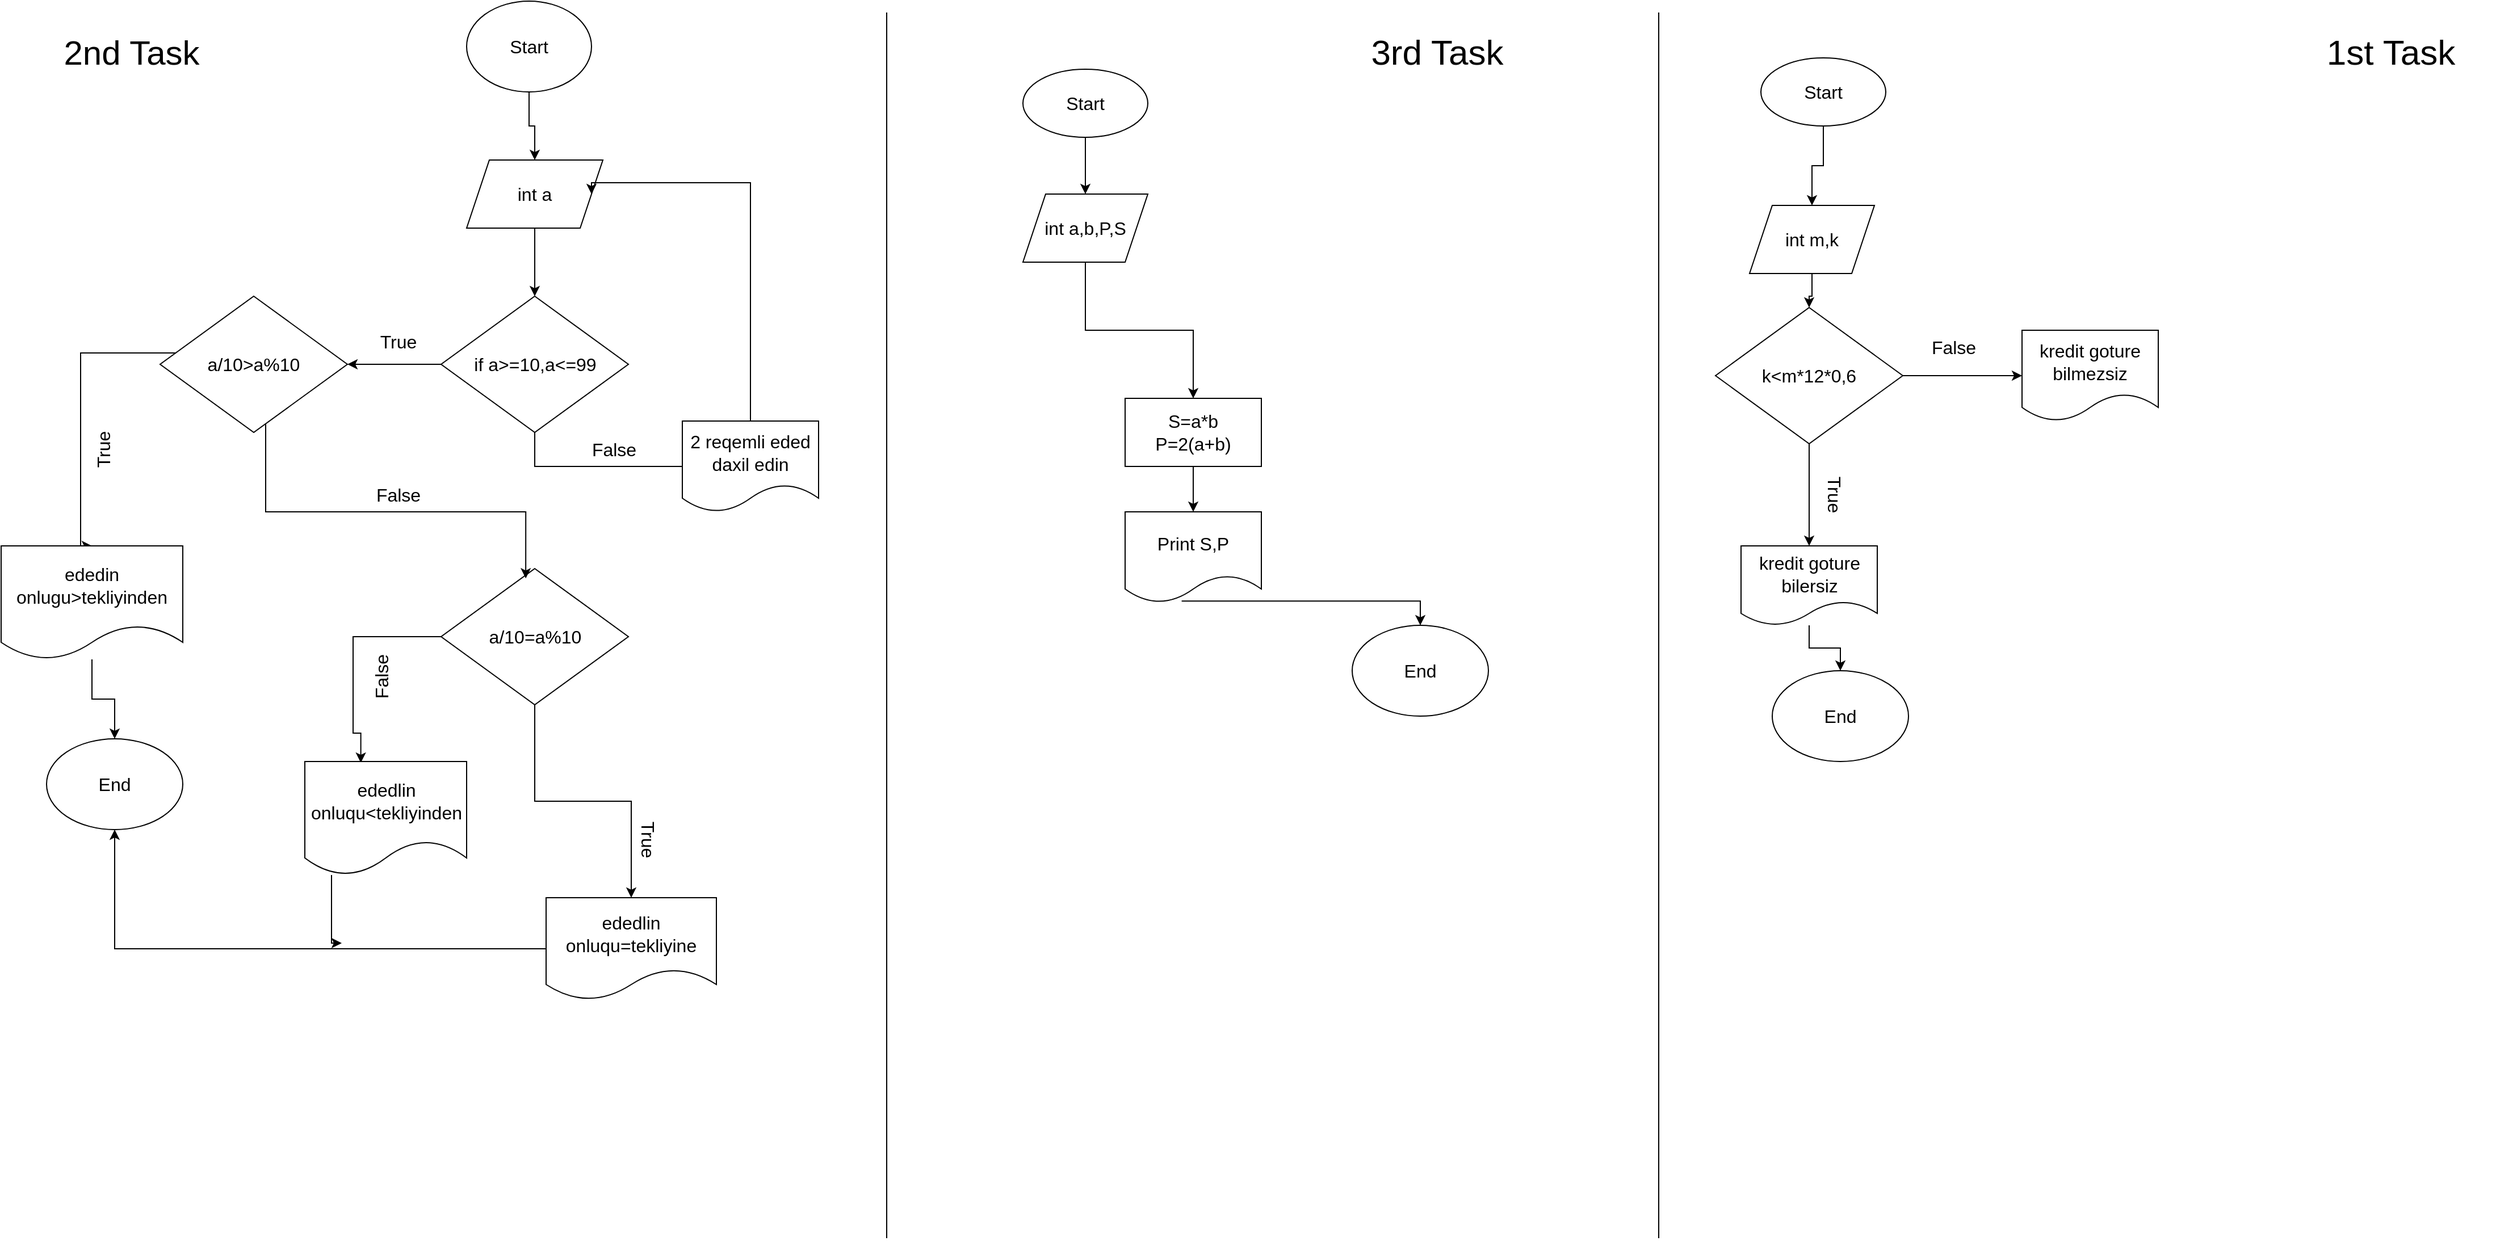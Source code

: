 <mxfile version="24.0.2" type="device">
  <diagram id="C5RBs43oDa-KdzZeNtuy" name="Page-1">
    <mxGraphModel dx="4897" dy="2173" grid="1" gridSize="10" guides="1" tooltips="1" connect="1" arrows="1" fold="1" page="1" pageScale="1" pageWidth="827" pageHeight="1169" math="0" shadow="0">
      <root>
        <mxCell id="WIyWlLk6GJQsqaUBKTNV-0" />
        <mxCell id="WIyWlLk6GJQsqaUBKTNV-1" parent="WIyWlLk6GJQsqaUBKTNV-0" />
        <mxCell id="RhxcYOBsnrcNaUZTfR1e-8" style="edgeStyle=orthogonalEdgeStyle;rounded=0;orthogonalLoop=1;jettySize=auto;html=1;entryX=0.5;entryY=0;entryDx=0;entryDy=0;fontSize=16;" edge="1" parent="WIyWlLk6GJQsqaUBKTNV-1" source="RhxcYOBsnrcNaUZTfR1e-0" target="RhxcYOBsnrcNaUZTfR1e-3">
          <mxGeometry relative="1" as="geometry" />
        </mxCell>
        <mxCell id="RhxcYOBsnrcNaUZTfR1e-0" value="Start" style="ellipse;whiteSpace=wrap;html=1;fontSize=16;" vertex="1" parent="WIyWlLk6GJQsqaUBKTNV-1">
          <mxGeometry x="120" y="80" width="110" height="60" as="geometry" />
        </mxCell>
        <mxCell id="RhxcYOBsnrcNaUZTfR1e-6" style="edgeStyle=orthogonalEdgeStyle;rounded=0;orthogonalLoop=1;jettySize=auto;html=1;fontSize=16;" edge="1" parent="WIyWlLk6GJQsqaUBKTNV-1" source="RhxcYOBsnrcNaUZTfR1e-1" target="RhxcYOBsnrcNaUZTfR1e-5">
          <mxGeometry relative="1" as="geometry" />
        </mxCell>
        <mxCell id="RhxcYOBsnrcNaUZTfR1e-1" value="S=a*b&lt;div style=&quot;font-size: 16px;&quot;&gt;P=2(a+b)&lt;/div&gt;" style="rounded=0;whiteSpace=wrap;html=1;fontSize=16;" vertex="1" parent="WIyWlLk6GJQsqaUBKTNV-1">
          <mxGeometry x="210" y="370" width="120" height="60" as="geometry" />
        </mxCell>
        <mxCell id="RhxcYOBsnrcNaUZTfR1e-2" value="End" style="ellipse;whiteSpace=wrap;html=1;fontSize=16;" vertex="1" parent="WIyWlLk6GJQsqaUBKTNV-1">
          <mxGeometry x="410" y="570" width="120" height="80" as="geometry" />
        </mxCell>
        <mxCell id="RhxcYOBsnrcNaUZTfR1e-3" value="int a,b,P,S" style="shape=parallelogram;perimeter=parallelogramPerimeter;whiteSpace=wrap;html=1;fixedSize=1;fontSize=16;" vertex="1" parent="WIyWlLk6GJQsqaUBKTNV-1">
          <mxGeometry x="120" y="190" width="110" height="60" as="geometry" />
        </mxCell>
        <mxCell id="RhxcYOBsnrcNaUZTfR1e-7" style="edgeStyle=orthogonalEdgeStyle;rounded=0;orthogonalLoop=1;jettySize=auto;html=1;exitX=0.415;exitY=0.983;exitDx=0;exitDy=0;exitPerimeter=0;fontSize=16;" edge="1" parent="WIyWlLk6GJQsqaUBKTNV-1" source="RhxcYOBsnrcNaUZTfR1e-5" target="RhxcYOBsnrcNaUZTfR1e-2">
          <mxGeometry relative="1" as="geometry" />
        </mxCell>
        <mxCell id="RhxcYOBsnrcNaUZTfR1e-5" value="Print S,P" style="shape=document;whiteSpace=wrap;html=1;boundedLbl=1;fontSize=16;" vertex="1" parent="WIyWlLk6GJQsqaUBKTNV-1">
          <mxGeometry x="210" y="470" width="120" height="80" as="geometry" />
        </mxCell>
        <mxCell id="RhxcYOBsnrcNaUZTfR1e-9" style="edgeStyle=orthogonalEdgeStyle;rounded=0;orthogonalLoop=1;jettySize=auto;html=1;fontSize=16;" edge="1" parent="WIyWlLk6GJQsqaUBKTNV-1" source="RhxcYOBsnrcNaUZTfR1e-3" target="RhxcYOBsnrcNaUZTfR1e-1">
          <mxGeometry relative="1" as="geometry" />
        </mxCell>
        <mxCell id="RhxcYOBsnrcNaUZTfR1e-12" style="edgeStyle=orthogonalEdgeStyle;rounded=0;orthogonalLoop=1;jettySize=auto;html=1;entryX=0.5;entryY=0;entryDx=0;entryDy=0;fontSize=16;" edge="1" parent="WIyWlLk6GJQsqaUBKTNV-1" source="RhxcYOBsnrcNaUZTfR1e-10" target="RhxcYOBsnrcNaUZTfR1e-11">
          <mxGeometry relative="1" as="geometry" />
        </mxCell>
        <mxCell id="RhxcYOBsnrcNaUZTfR1e-10" value="Start" style="ellipse;whiteSpace=wrap;html=1;fontSize=16;" vertex="1" parent="WIyWlLk6GJQsqaUBKTNV-1">
          <mxGeometry x="-370" y="20" width="110" height="80" as="geometry" />
        </mxCell>
        <mxCell id="RhxcYOBsnrcNaUZTfR1e-11" value="int a" style="shape=parallelogram;perimeter=parallelogramPerimeter;whiteSpace=wrap;html=1;fixedSize=1;fontSize=16;" vertex="1" parent="WIyWlLk6GJQsqaUBKTNV-1">
          <mxGeometry x="-370" y="160" width="120" height="60" as="geometry" />
        </mxCell>
        <mxCell id="RhxcYOBsnrcNaUZTfR1e-16" style="edgeStyle=orthogonalEdgeStyle;rounded=0;orthogonalLoop=1;jettySize=auto;html=1;entryX=0.5;entryY=0;entryDx=0;entryDy=0;fontSize=16;" edge="1" parent="WIyWlLk6GJQsqaUBKTNV-1" source="RhxcYOBsnrcNaUZTfR1e-13" target="RhxcYOBsnrcNaUZTfR1e-15">
          <mxGeometry relative="1" as="geometry">
            <Array as="points">
              <mxPoint x="-310" y="430" />
              <mxPoint x="-120" y="430" />
            </Array>
          </mxGeometry>
        </mxCell>
        <mxCell id="RhxcYOBsnrcNaUZTfR1e-37" style="edgeStyle=orthogonalEdgeStyle;rounded=0;orthogonalLoop=1;jettySize=auto;html=1;exitX=0;exitY=0.5;exitDx=0;exitDy=0;entryX=1;entryY=0.5;entryDx=0;entryDy=0;fontSize=16;" edge="1" parent="WIyWlLk6GJQsqaUBKTNV-1" source="RhxcYOBsnrcNaUZTfR1e-13" target="RhxcYOBsnrcNaUZTfR1e-36">
          <mxGeometry relative="1" as="geometry" />
        </mxCell>
        <mxCell id="RhxcYOBsnrcNaUZTfR1e-13" value="if a&amp;gt;=10,a&amp;lt;=99" style="rhombus;whiteSpace=wrap;html=1;fontSize=16;" vertex="1" parent="WIyWlLk6GJQsqaUBKTNV-1">
          <mxGeometry x="-392.5" y="280" width="165" height="120" as="geometry" />
        </mxCell>
        <mxCell id="RhxcYOBsnrcNaUZTfR1e-14" style="edgeStyle=orthogonalEdgeStyle;rounded=0;orthogonalLoop=1;jettySize=auto;html=1;entryX=0.5;entryY=0;entryDx=0;entryDy=0;fontSize=16;" edge="1" parent="WIyWlLk6GJQsqaUBKTNV-1" source="RhxcYOBsnrcNaUZTfR1e-11" target="RhxcYOBsnrcNaUZTfR1e-13">
          <mxGeometry relative="1" as="geometry" />
        </mxCell>
        <mxCell id="RhxcYOBsnrcNaUZTfR1e-53" style="edgeStyle=orthogonalEdgeStyle;rounded=0;orthogonalLoop=1;jettySize=auto;html=1;entryX=1;entryY=0.5;entryDx=0;entryDy=0;fontSize=16;" edge="1" parent="WIyWlLk6GJQsqaUBKTNV-1" source="RhxcYOBsnrcNaUZTfR1e-15" target="RhxcYOBsnrcNaUZTfR1e-11">
          <mxGeometry relative="1" as="geometry">
            <Array as="points">
              <mxPoint x="-120" y="180" />
              <mxPoint x="-260" y="180" />
            </Array>
          </mxGeometry>
        </mxCell>
        <mxCell id="RhxcYOBsnrcNaUZTfR1e-15" value="2 reqemli eded daxil edin" style="shape=document;whiteSpace=wrap;html=1;boundedLbl=1;fontSize=16;" vertex="1" parent="WIyWlLk6GJQsqaUBKTNV-1">
          <mxGeometry x="-180" y="390" width="120" height="80" as="geometry" />
        </mxCell>
        <mxCell id="RhxcYOBsnrcNaUZTfR1e-18" value="False" style="text;html=1;align=center;verticalAlign=middle;whiteSpace=wrap;rounded=0;fontSize=16;" vertex="1" parent="WIyWlLk6GJQsqaUBKTNV-1">
          <mxGeometry x="-270" y="400" width="60" height="30" as="geometry" />
        </mxCell>
        <mxCell id="RhxcYOBsnrcNaUZTfR1e-29" style="edgeStyle=orthogonalEdgeStyle;rounded=0;orthogonalLoop=1;jettySize=auto;html=1;fontSize=16;" edge="1" parent="WIyWlLk6GJQsqaUBKTNV-1" source="RhxcYOBsnrcNaUZTfR1e-21" target="RhxcYOBsnrcNaUZTfR1e-26">
          <mxGeometry relative="1" as="geometry" />
        </mxCell>
        <mxCell id="RhxcYOBsnrcNaUZTfR1e-21" value="int m,k" style="shape=parallelogram;perimeter=parallelogramPerimeter;whiteSpace=wrap;html=1;fixedSize=1;fontSize=16;" vertex="1" parent="WIyWlLk6GJQsqaUBKTNV-1">
          <mxGeometry x="760" y="200" width="110" height="60" as="geometry" />
        </mxCell>
        <mxCell id="RhxcYOBsnrcNaUZTfR1e-22" value="Start" style="ellipse;whiteSpace=wrap;html=1;fontSize=16;" vertex="1" parent="WIyWlLk6GJQsqaUBKTNV-1">
          <mxGeometry x="770" y="70" width="110" height="60" as="geometry" />
        </mxCell>
        <mxCell id="RhxcYOBsnrcNaUZTfR1e-23" value="End" style="ellipse;whiteSpace=wrap;html=1;fontSize=16;" vertex="1" parent="WIyWlLk6GJQsqaUBKTNV-1">
          <mxGeometry x="780" y="610" width="120" height="80" as="geometry" />
        </mxCell>
        <mxCell id="RhxcYOBsnrcNaUZTfR1e-24" value="kredit goture bilmezsiz" style="shape=document;whiteSpace=wrap;html=1;boundedLbl=1;fontSize=16;" vertex="1" parent="WIyWlLk6GJQsqaUBKTNV-1">
          <mxGeometry x="1000" y="310" width="120" height="80" as="geometry" />
        </mxCell>
        <mxCell id="RhxcYOBsnrcNaUZTfR1e-25" style="edgeStyle=orthogonalEdgeStyle;rounded=0;orthogonalLoop=1;jettySize=auto;html=1;entryX=0.5;entryY=0;entryDx=0;entryDy=0;fontSize=16;" edge="1" parent="WIyWlLk6GJQsqaUBKTNV-1" source="RhxcYOBsnrcNaUZTfR1e-22" target="RhxcYOBsnrcNaUZTfR1e-21">
          <mxGeometry relative="1" as="geometry" />
        </mxCell>
        <mxCell id="RhxcYOBsnrcNaUZTfR1e-28" style="edgeStyle=orthogonalEdgeStyle;rounded=0;orthogonalLoop=1;jettySize=auto;html=1;fontSize=16;" edge="1" parent="WIyWlLk6GJQsqaUBKTNV-1" source="RhxcYOBsnrcNaUZTfR1e-26" target="RhxcYOBsnrcNaUZTfR1e-27">
          <mxGeometry relative="1" as="geometry" />
        </mxCell>
        <mxCell id="RhxcYOBsnrcNaUZTfR1e-31" style="edgeStyle=orthogonalEdgeStyle;rounded=0;orthogonalLoop=1;jettySize=auto;html=1;fontSize=16;" edge="1" parent="WIyWlLk6GJQsqaUBKTNV-1" source="RhxcYOBsnrcNaUZTfR1e-26" target="RhxcYOBsnrcNaUZTfR1e-24">
          <mxGeometry relative="1" as="geometry" />
        </mxCell>
        <mxCell id="RhxcYOBsnrcNaUZTfR1e-26" value="k&amp;lt;m*12*0,6" style="rhombus;whiteSpace=wrap;html=1;fontSize=16;" vertex="1" parent="WIyWlLk6GJQsqaUBKTNV-1">
          <mxGeometry x="730" y="290" width="165" height="120" as="geometry" />
        </mxCell>
        <mxCell id="RhxcYOBsnrcNaUZTfR1e-30" style="edgeStyle=orthogonalEdgeStyle;rounded=0;orthogonalLoop=1;jettySize=auto;html=1;fontSize=16;" edge="1" parent="WIyWlLk6GJQsqaUBKTNV-1" source="RhxcYOBsnrcNaUZTfR1e-27" target="RhxcYOBsnrcNaUZTfR1e-23">
          <mxGeometry relative="1" as="geometry" />
        </mxCell>
        <mxCell id="RhxcYOBsnrcNaUZTfR1e-27" value="kredit goture bilersiz" style="shape=document;whiteSpace=wrap;html=1;boundedLbl=1;fontSize=16;" vertex="1" parent="WIyWlLk6GJQsqaUBKTNV-1">
          <mxGeometry x="752.5" y="500" width="120" height="70" as="geometry" />
        </mxCell>
        <mxCell id="RhxcYOBsnrcNaUZTfR1e-32" value="False" style="text;html=1;align=center;verticalAlign=middle;whiteSpace=wrap;rounded=0;fontSize=16;" vertex="1" parent="WIyWlLk6GJQsqaUBKTNV-1">
          <mxGeometry x="910" y="310" width="60" height="30" as="geometry" />
        </mxCell>
        <mxCell id="RhxcYOBsnrcNaUZTfR1e-33" value="True" style="text;html=1;align=center;verticalAlign=middle;whiteSpace=wrap;rounded=0;rotation=90;fontSize=16;" vertex="1" parent="WIyWlLk6GJQsqaUBKTNV-1">
          <mxGeometry x="805" y="440" width="60" height="30" as="geometry" />
        </mxCell>
        <mxCell id="RhxcYOBsnrcNaUZTfR1e-65" style="edgeStyle=orthogonalEdgeStyle;rounded=0;orthogonalLoop=1;jettySize=auto;html=1;entryX=0.5;entryY=0;entryDx=0;entryDy=0;fontSize=16;" edge="1" parent="WIyWlLk6GJQsqaUBKTNV-1" source="RhxcYOBsnrcNaUZTfR1e-36" target="RhxcYOBsnrcNaUZTfR1e-40">
          <mxGeometry relative="1" as="geometry">
            <Array as="points">
              <mxPoint x="-710" y="330" />
              <mxPoint x="-710" y="500" />
            </Array>
          </mxGeometry>
        </mxCell>
        <mxCell id="RhxcYOBsnrcNaUZTfR1e-36" value="a/10&amp;gt;a%10" style="rhombus;whiteSpace=wrap;html=1;fontSize=16;" vertex="1" parent="WIyWlLk6GJQsqaUBKTNV-1">
          <mxGeometry x="-640" y="280" width="165" height="120" as="geometry" />
        </mxCell>
        <mxCell id="RhxcYOBsnrcNaUZTfR1e-38" value="True" style="text;html=1;align=center;verticalAlign=middle;whiteSpace=wrap;rounded=0;fontSize=16;" vertex="1" parent="WIyWlLk6GJQsqaUBKTNV-1">
          <mxGeometry x="-460" y="305" width="60" height="30" as="geometry" />
        </mxCell>
        <mxCell id="RhxcYOBsnrcNaUZTfR1e-46" style="edgeStyle=orthogonalEdgeStyle;rounded=0;orthogonalLoop=1;jettySize=auto;html=1;fontSize=16;" edge="1" parent="WIyWlLk6GJQsqaUBKTNV-1" source="RhxcYOBsnrcNaUZTfR1e-40" target="RhxcYOBsnrcNaUZTfR1e-45">
          <mxGeometry relative="1" as="geometry" />
        </mxCell>
        <mxCell id="RhxcYOBsnrcNaUZTfR1e-40" value="ededin onlugu&amp;gt;tekliyinden" style="shape=document;whiteSpace=wrap;html=1;boundedLbl=1;fontSize=16;" vertex="1" parent="WIyWlLk6GJQsqaUBKTNV-1">
          <mxGeometry x="-780" y="500" width="160" height="100" as="geometry" />
        </mxCell>
        <mxCell id="RhxcYOBsnrcNaUZTfR1e-41" value="True" style="text;html=1;align=center;verticalAlign=middle;whiteSpace=wrap;rounded=0;rotation=-90;fontSize=16;" vertex="1" parent="WIyWlLk6GJQsqaUBKTNV-1">
          <mxGeometry x="-720" y="400" width="60" height="30" as="geometry" />
        </mxCell>
        <mxCell id="RhxcYOBsnrcNaUZTfR1e-43" value="False" style="text;html=1;align=center;verticalAlign=middle;whiteSpace=wrap;rounded=0;rotation=0;fontSize=16;" vertex="1" parent="WIyWlLk6GJQsqaUBKTNV-1">
          <mxGeometry x="-460" y="440" width="60" height="30" as="geometry" />
        </mxCell>
        <mxCell id="RhxcYOBsnrcNaUZTfR1e-45" value="End" style="ellipse;whiteSpace=wrap;html=1;fontSize=16;" vertex="1" parent="WIyWlLk6GJQsqaUBKTNV-1">
          <mxGeometry x="-740" y="670" width="120" height="80" as="geometry" />
        </mxCell>
        <mxCell id="RhxcYOBsnrcNaUZTfR1e-52" style="edgeStyle=orthogonalEdgeStyle;rounded=0;orthogonalLoop=1;jettySize=auto;html=1;entryX=0.5;entryY=1;entryDx=0;entryDy=0;fontSize=16;" edge="1" parent="WIyWlLk6GJQsqaUBKTNV-1" source="RhxcYOBsnrcNaUZTfR1e-47" target="RhxcYOBsnrcNaUZTfR1e-45">
          <mxGeometry relative="1" as="geometry" />
        </mxCell>
        <mxCell id="RhxcYOBsnrcNaUZTfR1e-47" value="ededlin&lt;div style=&quot;font-size: 16px;&quot;&gt;onluqu=tekliyine&lt;/div&gt;" style="shape=document;whiteSpace=wrap;html=1;boundedLbl=1;fontSize=16;" vertex="1" parent="WIyWlLk6GJQsqaUBKTNV-1">
          <mxGeometry x="-300" y="810" width="150" height="90" as="geometry" />
        </mxCell>
        <mxCell id="RhxcYOBsnrcNaUZTfR1e-50" style="edgeStyle=orthogonalEdgeStyle;rounded=0;orthogonalLoop=1;jettySize=auto;html=1;entryX=0.5;entryY=0;entryDx=0;entryDy=0;fontSize=16;" edge="1" parent="WIyWlLk6GJQsqaUBKTNV-1" source="RhxcYOBsnrcNaUZTfR1e-48" target="RhxcYOBsnrcNaUZTfR1e-47">
          <mxGeometry relative="1" as="geometry">
            <mxPoint x="-240" y="730.0" as="sourcePoint" />
          </mxGeometry>
        </mxCell>
        <mxCell id="RhxcYOBsnrcNaUZTfR1e-75" style="edgeStyle=orthogonalEdgeStyle;rounded=0;orthogonalLoop=1;jettySize=auto;html=1;entryX=0.346;entryY=0.011;entryDx=0;entryDy=0;entryPerimeter=0;fontSize=16;" edge="1" parent="WIyWlLk6GJQsqaUBKTNV-1" source="RhxcYOBsnrcNaUZTfR1e-48" target="RhxcYOBsnrcNaUZTfR1e-57">
          <mxGeometry relative="1" as="geometry">
            <mxPoint x="-470" y="680.0" as="targetPoint" />
            <Array as="points">
              <mxPoint x="-470" y="580" />
              <mxPoint x="-470" y="665" />
            </Array>
          </mxGeometry>
        </mxCell>
        <mxCell id="RhxcYOBsnrcNaUZTfR1e-48" value="a/10=a%10" style="rhombus;whiteSpace=wrap;html=1;fontSize=16;" vertex="1" parent="WIyWlLk6GJQsqaUBKTNV-1">
          <mxGeometry x="-392.5" y="520" width="165" height="120" as="geometry" />
        </mxCell>
        <mxCell id="RhxcYOBsnrcNaUZTfR1e-49" style="edgeStyle=orthogonalEdgeStyle;rounded=0;orthogonalLoop=1;jettySize=auto;html=1;entryX=0.452;entryY=0.072;entryDx=0;entryDy=0;entryPerimeter=0;fontSize=16;" edge="1" parent="WIyWlLk6GJQsqaUBKTNV-1" source="RhxcYOBsnrcNaUZTfR1e-36" target="RhxcYOBsnrcNaUZTfR1e-48">
          <mxGeometry relative="1" as="geometry">
            <Array as="points">
              <mxPoint x="-547" y="470" />
              <mxPoint x="-318" y="470" />
            </Array>
          </mxGeometry>
        </mxCell>
        <mxCell id="RhxcYOBsnrcNaUZTfR1e-51" value="True" style="text;html=1;align=center;verticalAlign=middle;whiteSpace=wrap;rounded=0;rotation=90;fontSize=16;" vertex="1" parent="WIyWlLk6GJQsqaUBKTNV-1">
          <mxGeometry x="-240" y="744" width="60" height="30" as="geometry" />
        </mxCell>
        <mxCell id="RhxcYOBsnrcNaUZTfR1e-60" style="edgeStyle=orthogonalEdgeStyle;rounded=0;orthogonalLoop=1;jettySize=auto;html=1;fontSize=16;" edge="1" parent="WIyWlLk6GJQsqaUBKTNV-1" source="RhxcYOBsnrcNaUZTfR1e-57">
          <mxGeometry relative="1" as="geometry">
            <mxPoint x="-480" y="850" as="targetPoint" />
            <Array as="points">
              <mxPoint x="-512" y="720" />
              <mxPoint x="-489" y="720" />
              <mxPoint x="-489" y="740" />
            </Array>
          </mxGeometry>
        </mxCell>
        <mxCell id="RhxcYOBsnrcNaUZTfR1e-57" value="ededlin&lt;div style=&quot;font-size: 16px;&quot;&gt;onluqu&amp;lt;tekliyinden&lt;/div&gt;" style="shape=document;whiteSpace=wrap;html=1;boundedLbl=1;fontSize=16;" vertex="1" parent="WIyWlLk6GJQsqaUBKTNV-1">
          <mxGeometry x="-512.5" y="690" width="142.5" height="100" as="geometry" />
        </mxCell>
        <mxCell id="RhxcYOBsnrcNaUZTfR1e-62" value="False" style="text;html=1;align=center;verticalAlign=middle;whiteSpace=wrap;rounded=0;rotation=-90;fontSize=16;" vertex="1" parent="WIyWlLk6GJQsqaUBKTNV-1">
          <mxGeometry x="-475" y="600" width="60" height="30" as="geometry" />
        </mxCell>
        <mxCell id="RhxcYOBsnrcNaUZTfR1e-70" value="" style="endArrow=none;html=1;rounded=0;" edge="1" parent="WIyWlLk6GJQsqaUBKTNV-1">
          <mxGeometry width="50" height="50" relative="1" as="geometry">
            <mxPoint y="1110" as="sourcePoint" />
            <mxPoint y="30" as="targetPoint" />
          </mxGeometry>
        </mxCell>
        <mxCell id="RhxcYOBsnrcNaUZTfR1e-71" value="" style="endArrow=none;html=1;rounded=0;" edge="1" parent="WIyWlLk6GJQsqaUBKTNV-1">
          <mxGeometry width="50" height="50" relative="1" as="geometry">
            <mxPoint x="680" y="1110" as="sourcePoint" />
            <mxPoint x="680" y="30" as="targetPoint" />
          </mxGeometry>
        </mxCell>
        <mxCell id="RhxcYOBsnrcNaUZTfR1e-72" value="&lt;font style=&quot;font-size: 30px;&quot;&gt;2nd Task&lt;/font&gt;" style="text;html=1;align=center;verticalAlign=middle;whiteSpace=wrap;rounded=0;fontSize=30;" vertex="1" parent="WIyWlLk6GJQsqaUBKTNV-1">
          <mxGeometry x="-760" y="50" width="190" height="30" as="geometry" />
        </mxCell>
        <mxCell id="RhxcYOBsnrcNaUZTfR1e-73" value="&lt;font style=&quot;font-size: 31px;&quot;&gt;3rd Task&lt;/font&gt;" style="text;html=1;align=center;verticalAlign=middle;whiteSpace=wrap;rounded=0;" vertex="1" parent="WIyWlLk6GJQsqaUBKTNV-1">
          <mxGeometry x="390" y="50" width="190" height="30" as="geometry" />
        </mxCell>
        <mxCell id="RhxcYOBsnrcNaUZTfR1e-74" value="&lt;font style=&quot;font-size: 31px;&quot;&gt;1st Task&lt;/font&gt;" style="text;html=1;align=center;verticalAlign=middle;whiteSpace=wrap;rounded=0;" vertex="1" parent="WIyWlLk6GJQsqaUBKTNV-1">
          <mxGeometry x="1230" y="50" width="190" height="30" as="geometry" />
        </mxCell>
      </root>
    </mxGraphModel>
  </diagram>
</mxfile>
